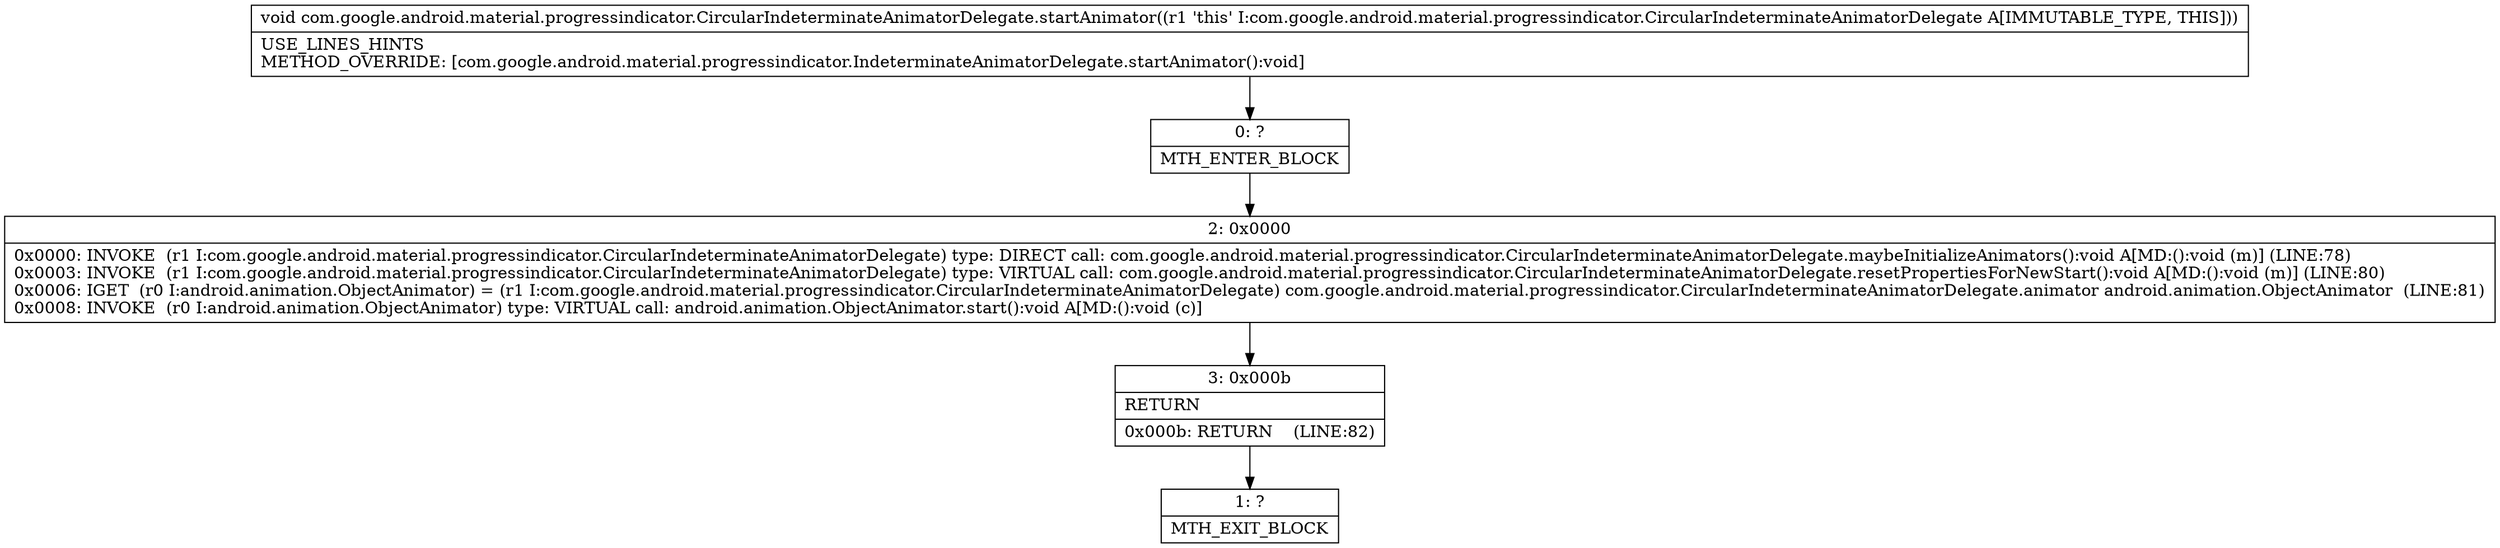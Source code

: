 digraph "CFG forcom.google.android.material.progressindicator.CircularIndeterminateAnimatorDelegate.startAnimator()V" {
Node_0 [shape=record,label="{0\:\ ?|MTH_ENTER_BLOCK\l}"];
Node_2 [shape=record,label="{2\:\ 0x0000|0x0000: INVOKE  (r1 I:com.google.android.material.progressindicator.CircularIndeterminateAnimatorDelegate) type: DIRECT call: com.google.android.material.progressindicator.CircularIndeterminateAnimatorDelegate.maybeInitializeAnimators():void A[MD:():void (m)] (LINE:78)\l0x0003: INVOKE  (r1 I:com.google.android.material.progressindicator.CircularIndeterminateAnimatorDelegate) type: VIRTUAL call: com.google.android.material.progressindicator.CircularIndeterminateAnimatorDelegate.resetPropertiesForNewStart():void A[MD:():void (m)] (LINE:80)\l0x0006: IGET  (r0 I:android.animation.ObjectAnimator) = (r1 I:com.google.android.material.progressindicator.CircularIndeterminateAnimatorDelegate) com.google.android.material.progressindicator.CircularIndeterminateAnimatorDelegate.animator android.animation.ObjectAnimator  (LINE:81)\l0x0008: INVOKE  (r0 I:android.animation.ObjectAnimator) type: VIRTUAL call: android.animation.ObjectAnimator.start():void A[MD:():void (c)]\l}"];
Node_3 [shape=record,label="{3\:\ 0x000b|RETURN\l|0x000b: RETURN    (LINE:82)\l}"];
Node_1 [shape=record,label="{1\:\ ?|MTH_EXIT_BLOCK\l}"];
MethodNode[shape=record,label="{void com.google.android.material.progressindicator.CircularIndeterminateAnimatorDelegate.startAnimator((r1 'this' I:com.google.android.material.progressindicator.CircularIndeterminateAnimatorDelegate A[IMMUTABLE_TYPE, THIS]))  | USE_LINES_HINTS\lMETHOD_OVERRIDE: [com.google.android.material.progressindicator.IndeterminateAnimatorDelegate.startAnimator():void]\l}"];
MethodNode -> Node_0;Node_0 -> Node_2;
Node_2 -> Node_3;
Node_3 -> Node_1;
}

